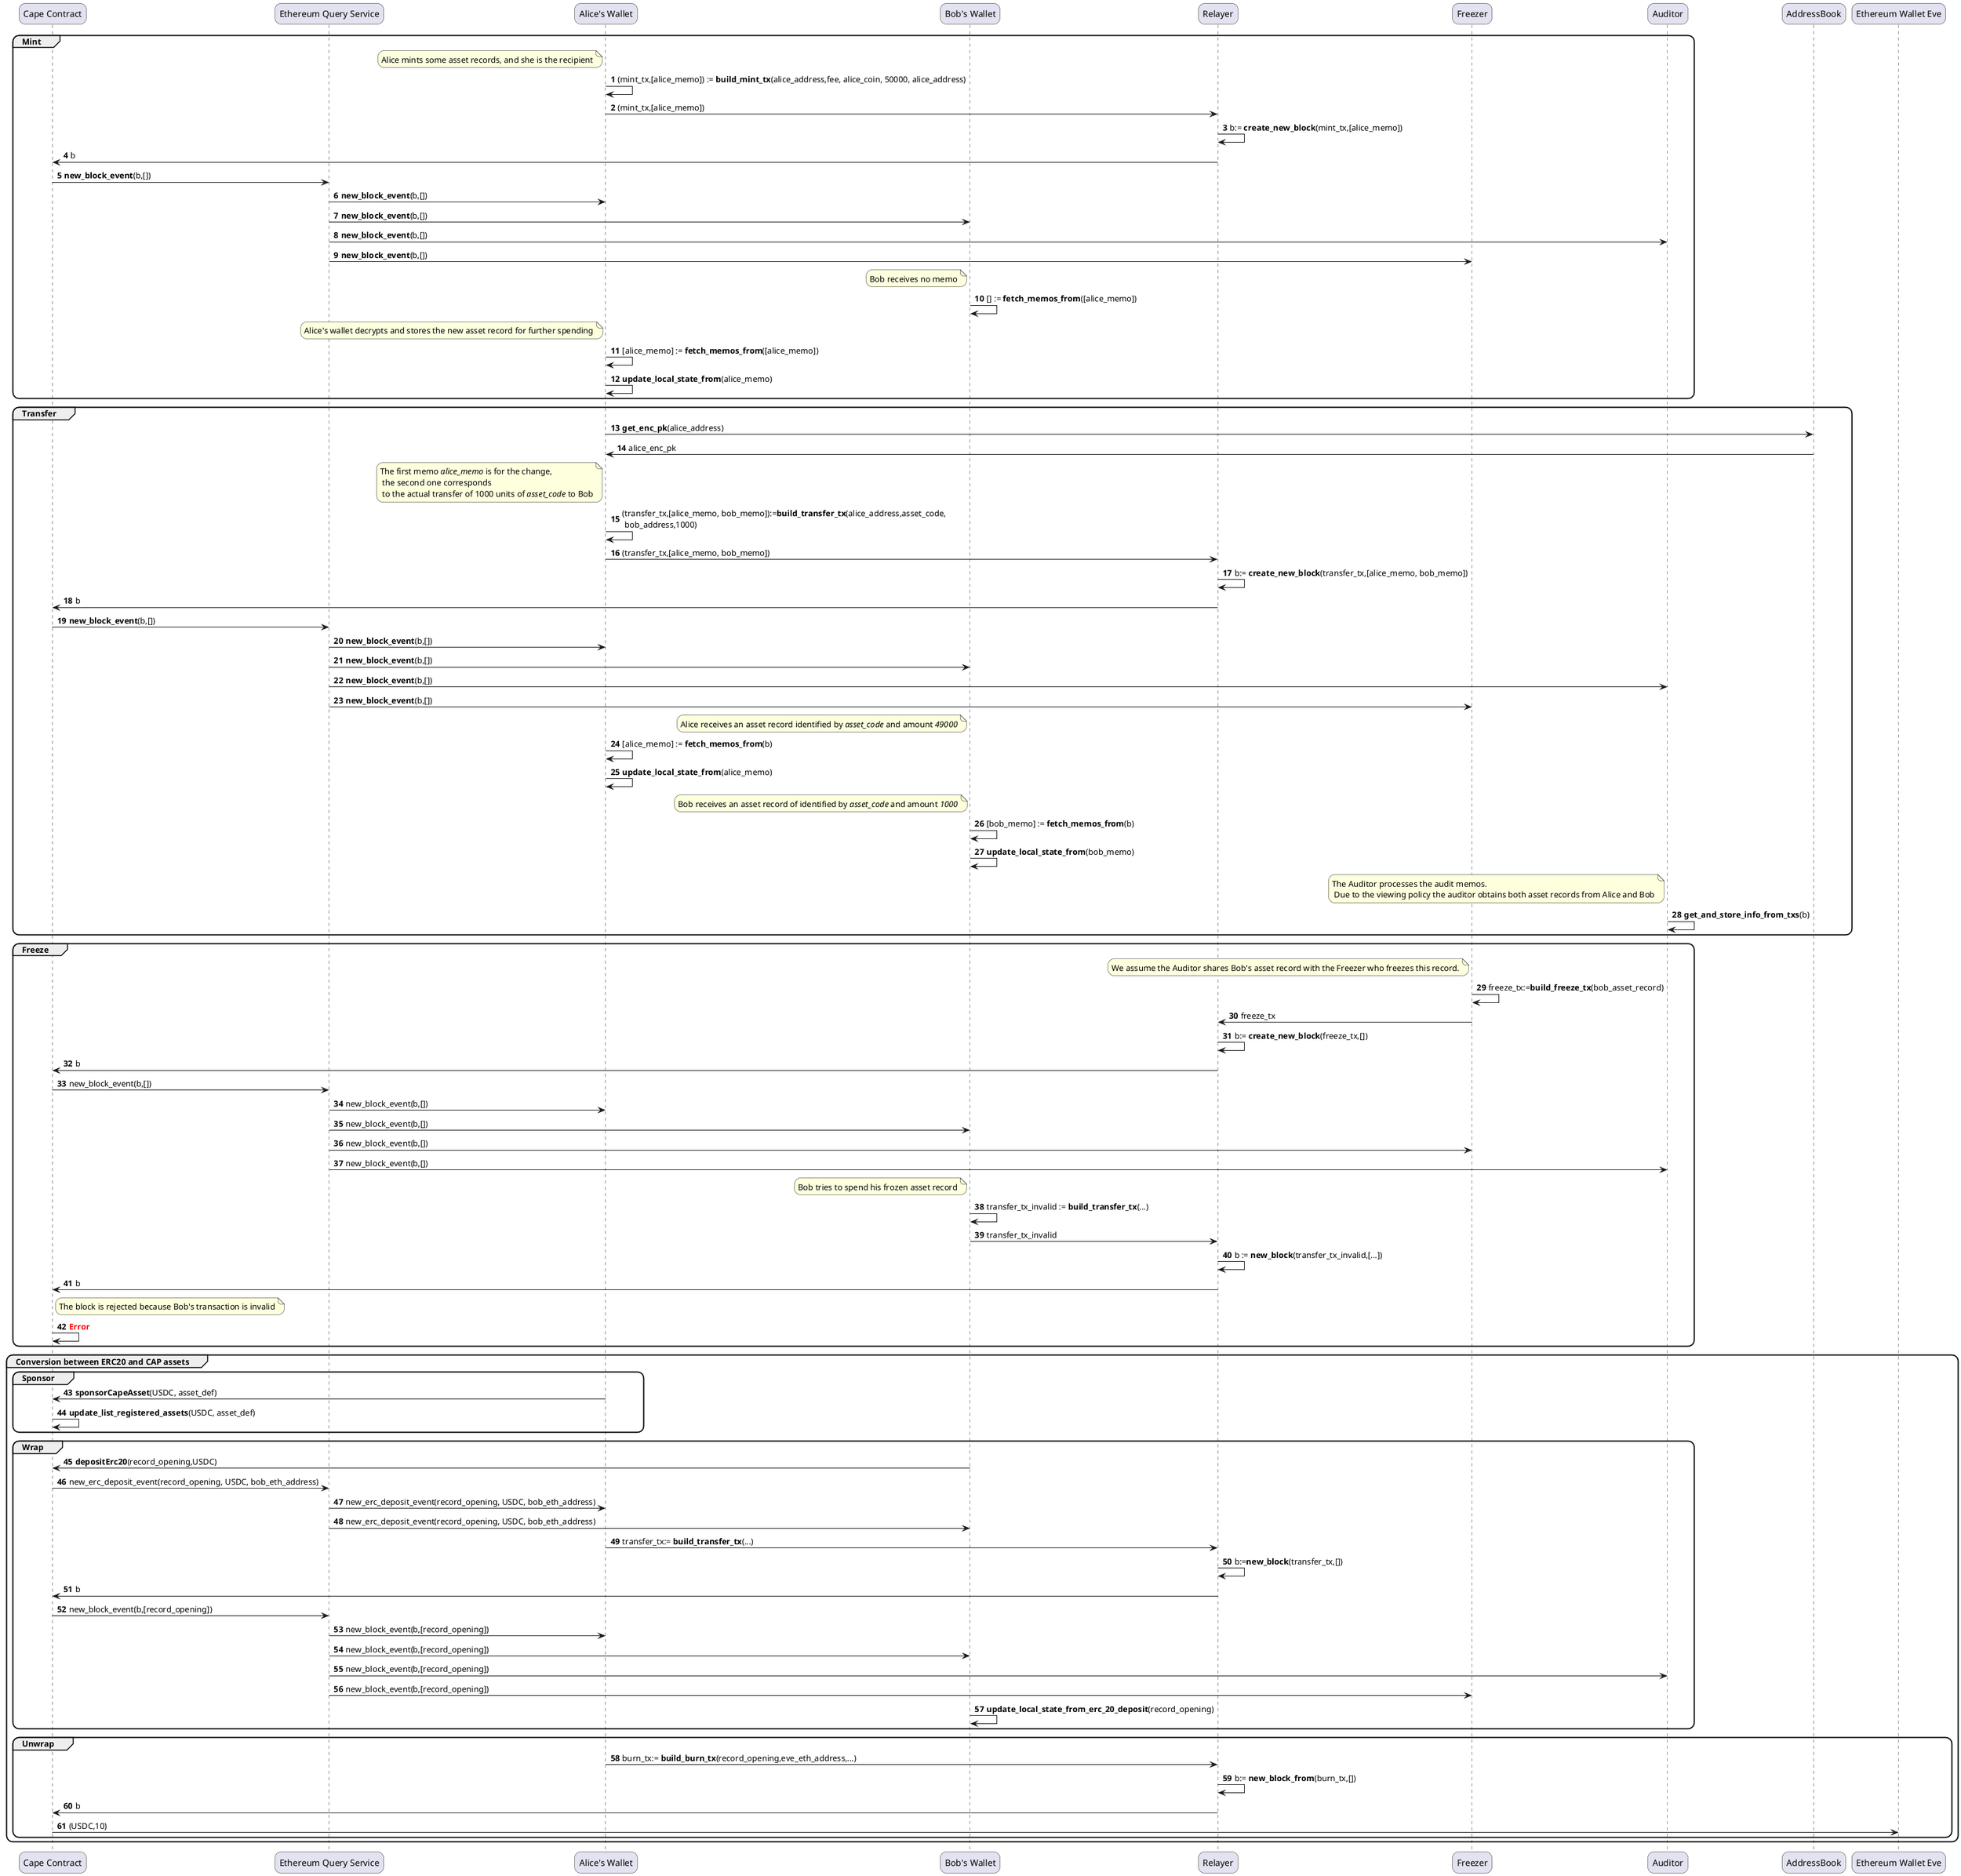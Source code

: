 @startuml
autonumber

skinparam roundcorner 20

participant "Cape Contract" as C
participant "Ethereum Query Service" as EQS
participant "Alice's Wallet" as W_A
participant "Bob's Wallet" as W_B
participant "Relayer" as R
participant "Freezer" as F
participant "Auditor" as A
participant "AddressBook" as AB
participant "Ethereum Wallet Eve" as ETH_WX

group Mint
    note left W_A: Alice mints some asset records, and she is the recipient
    W_A -> W_A: (mint_tx,[alice_memo]) := **build_mint_tx**(alice_address,fee, alice_coin, 50000, alice_address)
    W_A -> R: (mint_tx,[alice_memo])
    R -> R: b:= **create_new_block**(mint_tx,[alice_memo])
    R -> C: b
    C -> EQS: **new_block_event**(b,[])
    EQS -> W_A: **new_block_event**(b,[])
    EQS -> W_B: **new_block_event**(b,[])
    EQS -> A: **new_block_event**(b,[])
    EQS -> F: **new_block_event**(b,[])
    note left W_B: Bob receives no memo
    W_B -> W_B: [] := **fetch_memos_from**([alice_memo])
    note left W_A: Alice's wallet decrypts and stores the new asset record for further spending
    W_A -> W_A: [alice_memo] := **fetch_memos_from**([alice_memo])
    W_A -> W_A: **update_local_state_from**(alice_memo)
end group

group Transfer

    W_A -> AB: **get_enc_pk**(alice_address)
    AB -> W_A: alice_enc_pk
    note left W_A: The first memo <i>alice_memo</i> is for the change, \n the second one corresponds \n to the actual transfer of 1000 units of <i>asset_code</i> to Bob
    W_A -> W_A: (transfer_tx,[alice_memo, bob_memo]):=**build_transfer_tx**(alice_address,asset_code,\n bob_address,1000)
    W_A -> R: (transfer_tx,[alice_memo, bob_memo])
    R -> R: b:= **create_new_block**(transfer_tx,[alice_memo, bob_memo])
    R -> C: b
    C -> EQS: **new_block_event**(b,[])
    EQS -> W_A: **new_block_event**(b,[])
    EQS -> W_B: **new_block_event**(b,[])
    EQS -> A: **new_block_event**(b,[])
    EQS -> F: **new_block_event**(b,[])

    note left W_B: Alice receives an asset record identified by <i>asset_code</i> and amount <i>49000</i>
    W_A -> W_A: [alice_memo] := **fetch_memos_from**(b)
    W_A -> W_A: **update_local_state_from**(alice_memo)

    note left W_B: Bob receives an asset record of identified by <i>asset_code</i> and amount <i>1000</i>
    W_B -> W_B: [bob_memo] := **fetch_memos_from**(b)
    W_B -> W_B: **update_local_state_from**(bob_memo)

    note left A: The Auditor processes the audit memos. \n Due to the viewing policy the auditor obtains both asset records from Alice and Bob
    A -> A: **get_and_store_info_from_txs**(b)

end group

group Freeze

   note left F: We assume the Auditor shares Bob's asset record with the Freezer who freezes this record.

   F -> F: freeze_tx:=**build_freeze_tx**(bob_asset_record)
   F -> R: freeze_tx
   R -> R: b:= **create_new_block**(freeze_tx,[])
   R -> C: b
   C -> EQS: new_block_event(b,[])
   EQS -> W_A: new_block_event(b,[])
   EQS -> W_B: new_block_event(b,[])
   EQS -> F: new_block_event(b,[])
   EQS -> A: new_block_event(b,[])
   note left W_B: Bob tries to spend his frozen asset record
   W_B -> W_B: transfer_tx_invalid := **build_transfer_tx**(...)
   W_B -> R: transfer_tx_invalid
   R -> R: b := **new_block**(transfer_tx_invalid,[...])
   R -> C: b
   note right C: The block is rejected because Bob's transaction is invalid
   C -> C: <color:red>**Error**</color>

end group

group Conversion between ERC20 and CAP assets

    group Sponsor
        W_A -> C: **sponsorCapeAsset**(USDC, asset_def)
        C -> C: **update_list_registered_assets**(USDC, asset_def)
    end group

    group Wrap
        W_B -> C: **depositErc20**(record_opening,USDC)
        C -> EQS: new_erc_deposit_event(record_opening, USDC, bob_eth_address)
        EQS -> W_A: new_erc_deposit_event(record_opening, USDC, bob_eth_address)
        EQS -> W_B: new_erc_deposit_event(record_opening, USDC, bob_eth_address)
        W_A -> R: transfer_tx:= **build_transfer_tx**(...)
        R -> R: b:=**new_block**(transfer_tx,[])
        R -> C: b
        C -> EQS: new_block_event(b,[record_opening])
        EQS -> W_A: new_block_event(b,[record_opening])
        EQS -> W_B: new_block_event(b,[record_opening])
        EQS -> A: new_block_event(b,[record_opening])
        EQS -> F: new_block_event(b,[record_opening])
        W_B -> W_B: **update_local_state_from_erc_20_deposit**(record_opening)

    end group

    group Unwrap
        W_A -> R: burn_tx:= **build_burn_tx**(record_opening,eve_eth_address,...)
        R -> R: b:= **new_block_from**(burn_tx,[])
        R -> C: b
        C -> ETH_WX: (USDC,10)
    end group

end group

@enduml
